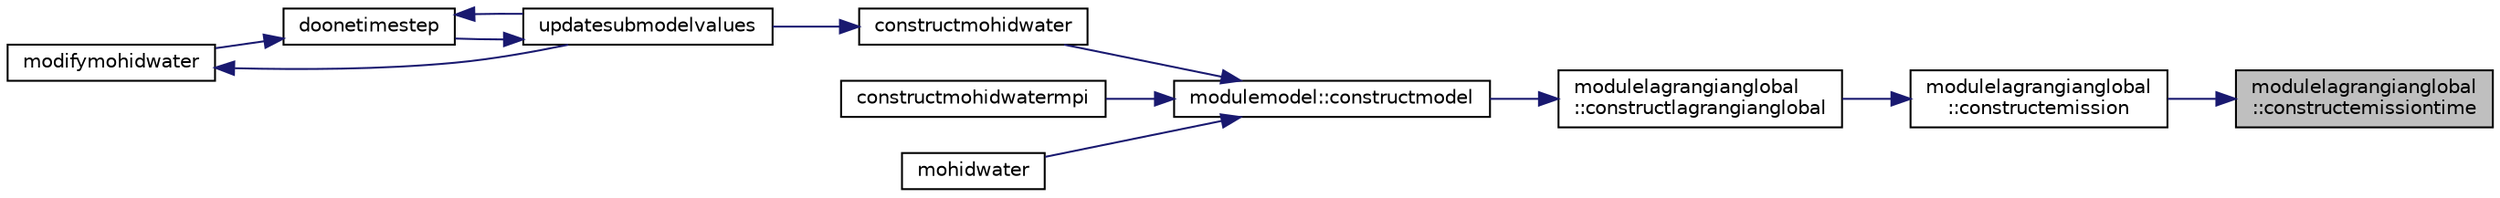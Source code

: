 digraph "modulelagrangianglobal::constructemissiontime"
{
 // LATEX_PDF_SIZE
  edge [fontname="Helvetica",fontsize="10",labelfontname="Helvetica",labelfontsize="10"];
  node [fontname="Helvetica",fontsize="10",shape=record];
  rankdir="RL";
  Node1 [label="modulelagrangianglobal\l::constructemissiontime",height=0.2,width=0.4,color="black", fillcolor="grey75", style="filled", fontcolor="black",tooltip=" "];
  Node1 -> Node2 [dir="back",color="midnightblue",fontsize="10",style="solid"];
  Node2 [label="modulelagrangianglobal\l::constructemission",height=0.2,width=0.4,color="black", fillcolor="white", style="filled",URL="$namespacemodulelagrangianglobal.html#a19776a2b14eca267eac2af7e53ce5c77",tooltip=" "];
  Node2 -> Node3 [dir="back",color="midnightblue",fontsize="10",style="solid"];
  Node3 [label="modulelagrangianglobal\l::constructlagrangianglobal",height=0.2,width=0.4,color="black", fillcolor="white", style="filled",URL="$namespacemodulelagrangianglobal.html#afd673a84ee97dfdff69d0e0f3a7ea3ef",tooltip=" "];
  Node3 -> Node4 [dir="back",color="midnightblue",fontsize="10",style="solid"];
  Node4 [label="modulemodel::constructmodel",height=0.2,width=0.4,color="black", fillcolor="white", style="filled",URL="$namespacemodulemodel.html#abcddd2b6e97f110b0c5b3bb00f069570",tooltip=" "];
  Node4 -> Node5 [dir="back",color="midnightblue",fontsize="10",style="solid"];
  Node5 [label="constructmohidwater",height=0.2,width=0.4,color="black", fillcolor="white", style="filled",URL="$_main_8_f90.html#abc6cfc7bca3f0c4dda032a34b9690319",tooltip=" "];
  Node5 -> Node6 [dir="back",color="midnightblue",fontsize="10",style="solid"];
  Node6 [label="updatesubmodelvalues",height=0.2,width=0.4,color="black", fillcolor="white", style="filled",URL="$_main_8_f90.html#a4c5ecbd810307fa557d4b4e6719c7fd1",tooltip=" "];
  Node6 -> Node7 [dir="back",color="midnightblue",fontsize="10",style="solid"];
  Node7 [label="doonetimestep",height=0.2,width=0.4,color="black", fillcolor="white", style="filled",URL="$_main_8_f90.html#a5a877f32d8c35a58c7bd824a65b07dba",tooltip=" "];
  Node7 -> Node8 [dir="back",color="midnightblue",fontsize="10",style="solid"];
  Node8 [label="modifymohidwater",height=0.2,width=0.4,color="black", fillcolor="white", style="filled",URL="$_main_8_f90.html#a98b6185e00bdaa093569c6645482e68b",tooltip=" "];
  Node8 -> Node6 [dir="back",color="midnightblue",fontsize="10",style="solid"];
  Node7 -> Node6 [dir="back",color="midnightblue",fontsize="10",style="solid"];
  Node4 -> Node9 [dir="back",color="midnightblue",fontsize="10",style="solid"];
  Node9 [label="constructmohidwatermpi",height=0.2,width=0.4,color="black", fillcolor="white", style="filled",URL="$_main_8_f90.html#a364d1a7b4621ef3a56c71daf2af5147e",tooltip=" "];
  Node4 -> Node10 [dir="back",color="midnightblue",fontsize="10",style="solid"];
  Node10 [label="mohidwater",height=0.2,width=0.4,color="black", fillcolor="white", style="filled",URL="$_main_8_f90.html#a22cacab418d9e36dcaa8c3aef44b4185",tooltip=" "];
}
